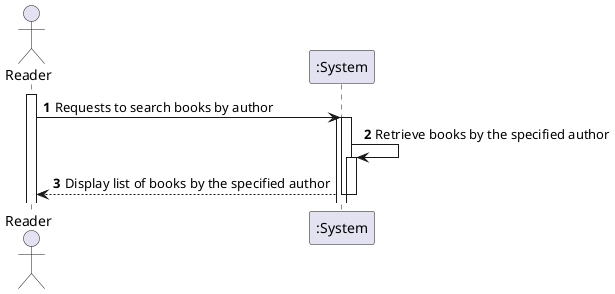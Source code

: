 @startuml
'https://plantuml.com/sequence-diagram

autoactivate on
autonumber

actor "Reader" as Reader
participant ":System" as System

activate Reader

Reader -> System: Requests to search books by author
activate System
System -> System: Retrieve books by the specified author
System --> Reader: Display list of books by the specified author

deactivate System
@enduml
